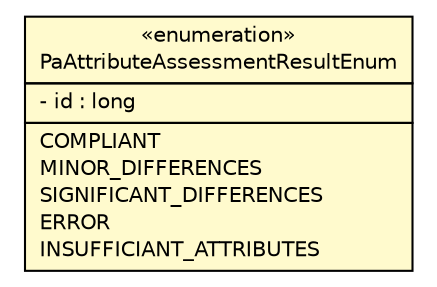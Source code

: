 #!/usr/local/bin/dot
#
# Class diagram 
# Generated by UMLGraph version R5_6 (http://www.umlgraph.org/)
#

digraph G {
	edge [fontname="Helvetica",fontsize=10,labelfontname="Helvetica",labelfontsize=10];
	node [fontname="Helvetica",fontsize=10,shape=plaintext];
	nodesep=0.25;
	ranksep=0.5;
	// org.ietf.nea.pa.attribute.enums.PaAttributeAssessmentResultEnum
	c42378 [label=<<table title="org.ietf.nea.pa.attribute.enums.PaAttributeAssessmentResultEnum" border="0" cellborder="1" cellspacing="0" cellpadding="2" port="p" bgcolor="lemonChiffon" href="./PaAttributeAssessmentResultEnum.html">
		<tr><td><table border="0" cellspacing="0" cellpadding="1">
<tr><td align="center" balign="center"> &#171;enumeration&#187; </td></tr>
<tr><td align="center" balign="center"> PaAttributeAssessmentResultEnum </td></tr>
		</table></td></tr>
		<tr><td><table border="0" cellspacing="0" cellpadding="1">
<tr><td align="left" balign="left"> - id : long </td></tr>
		</table></td></tr>
		<tr><td><table border="0" cellspacing="0" cellpadding="1">
<tr><td align="left" balign="left"> COMPLIANT </td></tr>
<tr><td align="left" balign="left"> MINOR_DIFFERENCES </td></tr>
<tr><td align="left" balign="left"> SIGNIFICANT_DIFFERENCES </td></tr>
<tr><td align="left" balign="left"> ERROR </td></tr>
<tr><td align="left" balign="left"> INSUFFICIANT_ATTRIBUTES </td></tr>
		</table></td></tr>
		</table>>, URL="./PaAttributeAssessmentResultEnum.html", fontname="Helvetica", fontcolor="black", fontsize=10.0];
}


